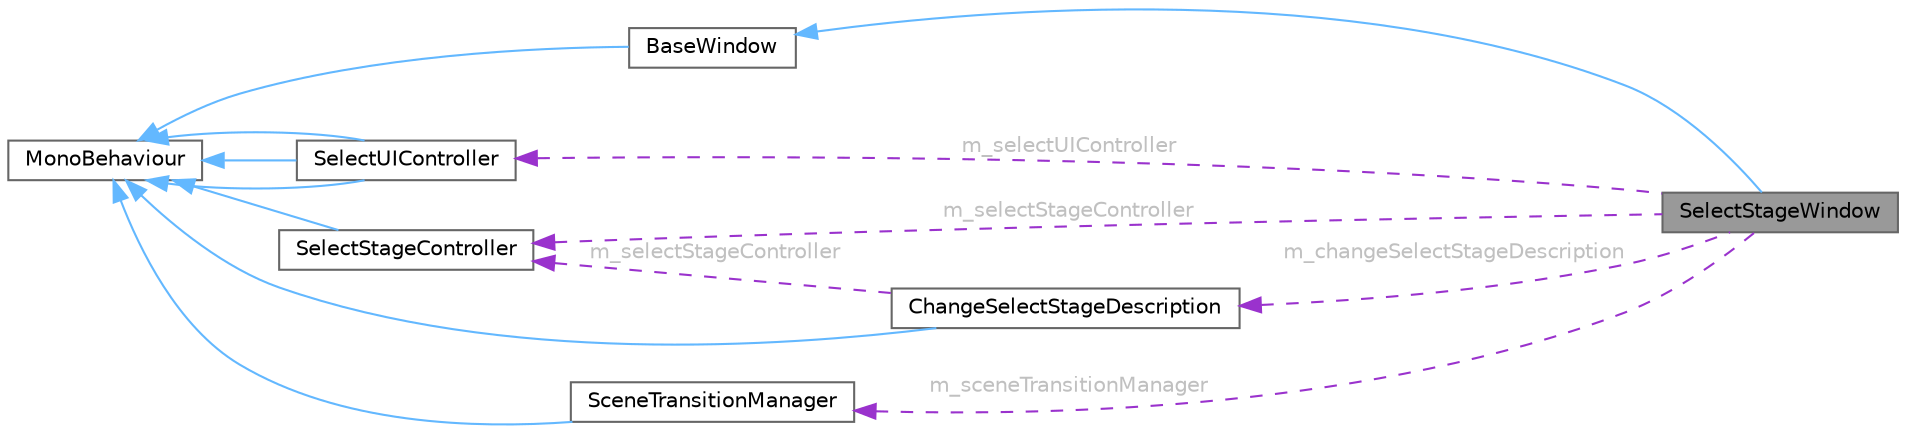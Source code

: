 digraph "SelectStageWindow"
{
 // LATEX_PDF_SIZE
  bgcolor="transparent";
  edge [fontname=Helvetica,fontsize=10,labelfontname=Helvetica,labelfontsize=10];
  node [fontname=Helvetica,fontsize=10,shape=box,height=0.2,width=0.4];
  rankdir="LR";
  Node1 [id="Node000001",label="SelectStageWindow",height=0.2,width=0.4,color="gray40", fillcolor="grey60", style="filled", fontcolor="black",tooltip=" "];
  Node2 -> Node1 [id="edge14_Node000001_Node000002",dir="back",color="steelblue1",style="solid",tooltip=" "];
  Node2 [id="Node000002",label="BaseWindow",height=0.2,width=0.4,color="gray40", fillcolor="white", style="filled",URL="$class_base_window.html",tooltip=" "];
  Node3 -> Node2 [id="edge15_Node000002_Node000003",dir="back",color="steelblue1",style="solid",tooltip=" "];
  Node3 [id="Node000003",label="MonoBehaviour",height=0.2,width=0.4,color="gray40", fillcolor="white", style="filled",tooltip=" "];
  Node4 -> Node1 [id="edge16_Node000001_Node000004",dir="back",color="darkorchid3",style="dashed",tooltip=" ",label=" m_selectUIController",fontcolor="grey" ];
  Node4 [id="Node000004",label="SelectUIController",height=0.2,width=0.4,color="gray40", fillcolor="white", style="filled",URL="$class_select_u_i_controller.html",tooltip=" "];
  Node3 -> Node4 [id="edge17_Node000004_Node000003",dir="back",color="steelblue1",style="solid",tooltip=" "];
  Node3 -> Node4 [id="edge18_Node000004_Node000003",dir="back",color="steelblue1",style="solid",tooltip=" "];
  Node3 -> Node4 [id="edge19_Node000004_Node000003",dir="back",color="steelblue1",style="solid",tooltip=" "];
  Node5 -> Node1 [id="edge20_Node000001_Node000005",dir="back",color="darkorchid3",style="dashed",tooltip=" ",label=" m_selectStageController",fontcolor="grey" ];
  Node5 [id="Node000005",label="SelectStageController",height=0.2,width=0.4,color="gray40", fillcolor="white", style="filled",URL="$class_select_stage_controller.html",tooltip=" "];
  Node3 -> Node5 [id="edge21_Node000005_Node000003",dir="back",color="steelblue1",style="solid",tooltip=" "];
  Node6 -> Node1 [id="edge22_Node000001_Node000006",dir="back",color="darkorchid3",style="dashed",tooltip=" ",label=" m_changeSelectStageDescription",fontcolor="grey" ];
  Node6 [id="Node000006",label="ChangeSelectStageDescription",height=0.2,width=0.4,color="gray40", fillcolor="white", style="filled",URL="$class_change_select_stage_description.html",tooltip=" "];
  Node3 -> Node6 [id="edge23_Node000006_Node000003",dir="back",color="steelblue1",style="solid",tooltip=" "];
  Node5 -> Node6 [id="edge24_Node000006_Node000005",dir="back",color="darkorchid3",style="dashed",tooltip=" ",label=" m_selectStageController",fontcolor="grey" ];
  Node7 -> Node1 [id="edge25_Node000001_Node000007",dir="back",color="darkorchid3",style="dashed",tooltip=" ",label=" m_sceneTransitionManager",fontcolor="grey" ];
  Node7 [id="Node000007",label="SceneTransitionManager",height=0.2,width=0.4,color="gray40", fillcolor="white", style="filled",URL="$class_scene_transition_manager.html",tooltip=" "];
  Node3 -> Node7 [id="edge26_Node000007_Node000003",dir="back",color="steelblue1",style="solid",tooltip=" "];
}
